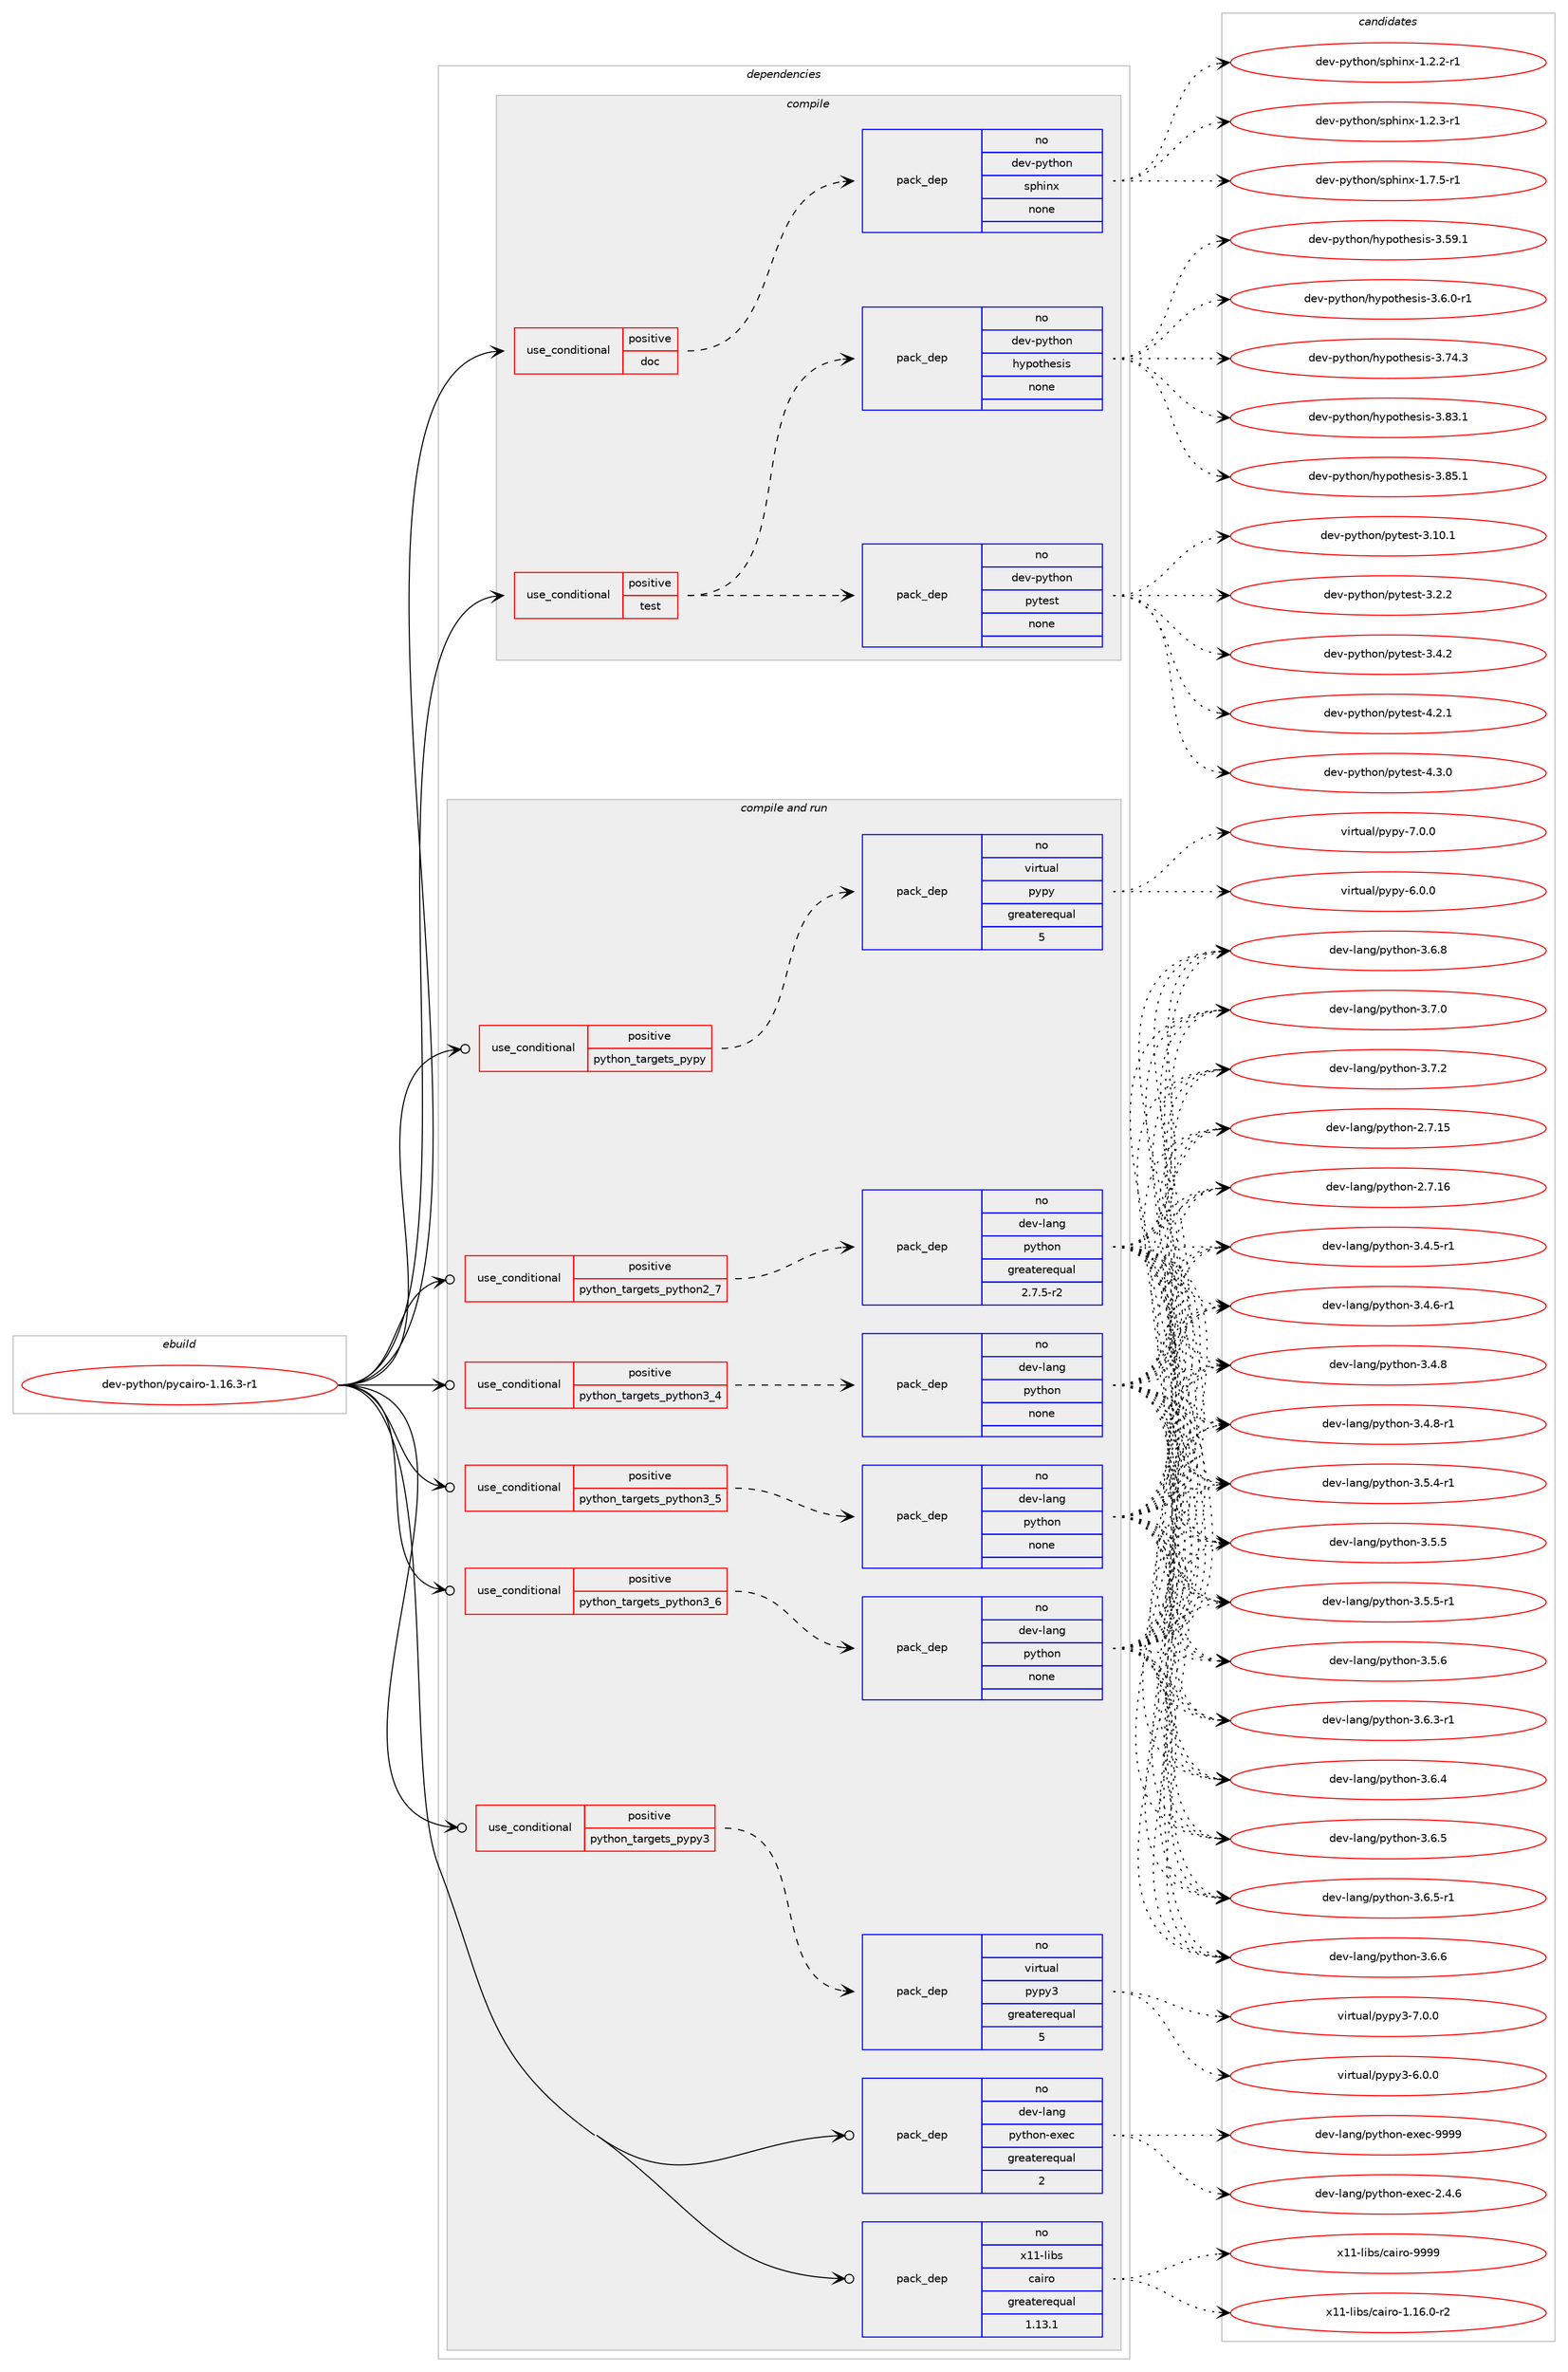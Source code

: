 digraph prolog {

# *************
# Graph options
# *************

newrank=true;
concentrate=true;
compound=true;
graph [rankdir=LR,fontname=Helvetica,fontsize=10,ranksep=1.5];#, ranksep=2.5, nodesep=0.2];
edge  [arrowhead=vee];
node  [fontname=Helvetica,fontsize=10];

# **********
# The ebuild
# **********

subgraph cluster_leftcol {
color=gray;
rank=same;
label=<<i>ebuild</i>>;
id [label="dev-python/pycairo-1.16.3-r1", color=red, width=4, href="../dev-python/pycairo-1.16.3-r1.svg"];
}

# ****************
# The dependencies
# ****************

subgraph cluster_midcol {
color=gray;
label=<<i>dependencies</i>>;
subgraph cluster_compile {
fillcolor="#eeeeee";
style=filled;
label=<<i>compile</i>>;
subgraph cond380300 {
dependency1427876 [label=<<TABLE BORDER="0" CELLBORDER="1" CELLSPACING="0" CELLPADDING="4"><TR><TD ROWSPAN="3" CELLPADDING="10">use_conditional</TD></TR><TR><TD>positive</TD></TR><TR><TD>doc</TD></TR></TABLE>>, shape=none, color=red];
subgraph pack1024262 {
dependency1427877 [label=<<TABLE BORDER="0" CELLBORDER="1" CELLSPACING="0" CELLPADDING="4" WIDTH="220"><TR><TD ROWSPAN="6" CELLPADDING="30">pack_dep</TD></TR><TR><TD WIDTH="110">no</TD></TR><TR><TD>dev-python</TD></TR><TR><TD>sphinx</TD></TR><TR><TD>none</TD></TR><TR><TD></TD></TR></TABLE>>, shape=none, color=blue];
}
dependency1427876:e -> dependency1427877:w [weight=20,style="dashed",arrowhead="vee"];
}
id:e -> dependency1427876:w [weight=20,style="solid",arrowhead="vee"];
subgraph cond380301 {
dependency1427878 [label=<<TABLE BORDER="0" CELLBORDER="1" CELLSPACING="0" CELLPADDING="4"><TR><TD ROWSPAN="3" CELLPADDING="10">use_conditional</TD></TR><TR><TD>positive</TD></TR><TR><TD>test</TD></TR></TABLE>>, shape=none, color=red];
subgraph pack1024263 {
dependency1427879 [label=<<TABLE BORDER="0" CELLBORDER="1" CELLSPACING="0" CELLPADDING="4" WIDTH="220"><TR><TD ROWSPAN="6" CELLPADDING="30">pack_dep</TD></TR><TR><TD WIDTH="110">no</TD></TR><TR><TD>dev-python</TD></TR><TR><TD>pytest</TD></TR><TR><TD>none</TD></TR><TR><TD></TD></TR></TABLE>>, shape=none, color=blue];
}
dependency1427878:e -> dependency1427879:w [weight=20,style="dashed",arrowhead="vee"];
subgraph pack1024264 {
dependency1427880 [label=<<TABLE BORDER="0" CELLBORDER="1" CELLSPACING="0" CELLPADDING="4" WIDTH="220"><TR><TD ROWSPAN="6" CELLPADDING="30">pack_dep</TD></TR><TR><TD WIDTH="110">no</TD></TR><TR><TD>dev-python</TD></TR><TR><TD>hypothesis</TD></TR><TR><TD>none</TD></TR><TR><TD></TD></TR></TABLE>>, shape=none, color=blue];
}
dependency1427878:e -> dependency1427880:w [weight=20,style="dashed",arrowhead="vee"];
}
id:e -> dependency1427878:w [weight=20,style="solid",arrowhead="vee"];
}
subgraph cluster_compileandrun {
fillcolor="#eeeeee";
style=filled;
label=<<i>compile and run</i>>;
subgraph cond380302 {
dependency1427881 [label=<<TABLE BORDER="0" CELLBORDER="1" CELLSPACING="0" CELLPADDING="4"><TR><TD ROWSPAN="3" CELLPADDING="10">use_conditional</TD></TR><TR><TD>positive</TD></TR><TR><TD>python_targets_pypy</TD></TR></TABLE>>, shape=none, color=red];
subgraph pack1024265 {
dependency1427882 [label=<<TABLE BORDER="0" CELLBORDER="1" CELLSPACING="0" CELLPADDING="4" WIDTH="220"><TR><TD ROWSPAN="6" CELLPADDING="30">pack_dep</TD></TR><TR><TD WIDTH="110">no</TD></TR><TR><TD>virtual</TD></TR><TR><TD>pypy</TD></TR><TR><TD>greaterequal</TD></TR><TR><TD>5</TD></TR></TABLE>>, shape=none, color=blue];
}
dependency1427881:e -> dependency1427882:w [weight=20,style="dashed",arrowhead="vee"];
}
id:e -> dependency1427881:w [weight=20,style="solid",arrowhead="odotvee"];
subgraph cond380303 {
dependency1427883 [label=<<TABLE BORDER="0" CELLBORDER="1" CELLSPACING="0" CELLPADDING="4"><TR><TD ROWSPAN="3" CELLPADDING="10">use_conditional</TD></TR><TR><TD>positive</TD></TR><TR><TD>python_targets_pypy3</TD></TR></TABLE>>, shape=none, color=red];
subgraph pack1024266 {
dependency1427884 [label=<<TABLE BORDER="0" CELLBORDER="1" CELLSPACING="0" CELLPADDING="4" WIDTH="220"><TR><TD ROWSPAN="6" CELLPADDING="30">pack_dep</TD></TR><TR><TD WIDTH="110">no</TD></TR><TR><TD>virtual</TD></TR><TR><TD>pypy3</TD></TR><TR><TD>greaterequal</TD></TR><TR><TD>5</TD></TR></TABLE>>, shape=none, color=blue];
}
dependency1427883:e -> dependency1427884:w [weight=20,style="dashed",arrowhead="vee"];
}
id:e -> dependency1427883:w [weight=20,style="solid",arrowhead="odotvee"];
subgraph cond380304 {
dependency1427885 [label=<<TABLE BORDER="0" CELLBORDER="1" CELLSPACING="0" CELLPADDING="4"><TR><TD ROWSPAN="3" CELLPADDING="10">use_conditional</TD></TR><TR><TD>positive</TD></TR><TR><TD>python_targets_python2_7</TD></TR></TABLE>>, shape=none, color=red];
subgraph pack1024267 {
dependency1427886 [label=<<TABLE BORDER="0" CELLBORDER="1" CELLSPACING="0" CELLPADDING="4" WIDTH="220"><TR><TD ROWSPAN="6" CELLPADDING="30">pack_dep</TD></TR><TR><TD WIDTH="110">no</TD></TR><TR><TD>dev-lang</TD></TR><TR><TD>python</TD></TR><TR><TD>greaterequal</TD></TR><TR><TD>2.7.5-r2</TD></TR></TABLE>>, shape=none, color=blue];
}
dependency1427885:e -> dependency1427886:w [weight=20,style="dashed",arrowhead="vee"];
}
id:e -> dependency1427885:w [weight=20,style="solid",arrowhead="odotvee"];
subgraph cond380305 {
dependency1427887 [label=<<TABLE BORDER="0" CELLBORDER="1" CELLSPACING="0" CELLPADDING="4"><TR><TD ROWSPAN="3" CELLPADDING="10">use_conditional</TD></TR><TR><TD>positive</TD></TR><TR><TD>python_targets_python3_4</TD></TR></TABLE>>, shape=none, color=red];
subgraph pack1024268 {
dependency1427888 [label=<<TABLE BORDER="0" CELLBORDER="1" CELLSPACING="0" CELLPADDING="4" WIDTH="220"><TR><TD ROWSPAN="6" CELLPADDING="30">pack_dep</TD></TR><TR><TD WIDTH="110">no</TD></TR><TR><TD>dev-lang</TD></TR><TR><TD>python</TD></TR><TR><TD>none</TD></TR><TR><TD></TD></TR></TABLE>>, shape=none, color=blue];
}
dependency1427887:e -> dependency1427888:w [weight=20,style="dashed",arrowhead="vee"];
}
id:e -> dependency1427887:w [weight=20,style="solid",arrowhead="odotvee"];
subgraph cond380306 {
dependency1427889 [label=<<TABLE BORDER="0" CELLBORDER="1" CELLSPACING="0" CELLPADDING="4"><TR><TD ROWSPAN="3" CELLPADDING="10">use_conditional</TD></TR><TR><TD>positive</TD></TR><TR><TD>python_targets_python3_5</TD></TR></TABLE>>, shape=none, color=red];
subgraph pack1024269 {
dependency1427890 [label=<<TABLE BORDER="0" CELLBORDER="1" CELLSPACING="0" CELLPADDING="4" WIDTH="220"><TR><TD ROWSPAN="6" CELLPADDING="30">pack_dep</TD></TR><TR><TD WIDTH="110">no</TD></TR><TR><TD>dev-lang</TD></TR><TR><TD>python</TD></TR><TR><TD>none</TD></TR><TR><TD></TD></TR></TABLE>>, shape=none, color=blue];
}
dependency1427889:e -> dependency1427890:w [weight=20,style="dashed",arrowhead="vee"];
}
id:e -> dependency1427889:w [weight=20,style="solid",arrowhead="odotvee"];
subgraph cond380307 {
dependency1427891 [label=<<TABLE BORDER="0" CELLBORDER="1" CELLSPACING="0" CELLPADDING="4"><TR><TD ROWSPAN="3" CELLPADDING="10">use_conditional</TD></TR><TR><TD>positive</TD></TR><TR><TD>python_targets_python3_6</TD></TR></TABLE>>, shape=none, color=red];
subgraph pack1024270 {
dependency1427892 [label=<<TABLE BORDER="0" CELLBORDER="1" CELLSPACING="0" CELLPADDING="4" WIDTH="220"><TR><TD ROWSPAN="6" CELLPADDING="30">pack_dep</TD></TR><TR><TD WIDTH="110">no</TD></TR><TR><TD>dev-lang</TD></TR><TR><TD>python</TD></TR><TR><TD>none</TD></TR><TR><TD></TD></TR></TABLE>>, shape=none, color=blue];
}
dependency1427891:e -> dependency1427892:w [weight=20,style="dashed",arrowhead="vee"];
}
id:e -> dependency1427891:w [weight=20,style="solid",arrowhead="odotvee"];
subgraph pack1024271 {
dependency1427893 [label=<<TABLE BORDER="0" CELLBORDER="1" CELLSPACING="0" CELLPADDING="4" WIDTH="220"><TR><TD ROWSPAN="6" CELLPADDING="30">pack_dep</TD></TR><TR><TD WIDTH="110">no</TD></TR><TR><TD>dev-lang</TD></TR><TR><TD>python-exec</TD></TR><TR><TD>greaterequal</TD></TR><TR><TD>2</TD></TR></TABLE>>, shape=none, color=blue];
}
id:e -> dependency1427893:w [weight=20,style="solid",arrowhead="odotvee"];
subgraph pack1024272 {
dependency1427894 [label=<<TABLE BORDER="0" CELLBORDER="1" CELLSPACING="0" CELLPADDING="4" WIDTH="220"><TR><TD ROWSPAN="6" CELLPADDING="30">pack_dep</TD></TR><TR><TD WIDTH="110">no</TD></TR><TR><TD>x11-libs</TD></TR><TR><TD>cairo</TD></TR><TR><TD>greaterequal</TD></TR><TR><TD>1.13.1</TD></TR></TABLE>>, shape=none, color=blue];
}
id:e -> dependency1427894:w [weight=20,style="solid",arrowhead="odotvee"];
}
subgraph cluster_run {
fillcolor="#eeeeee";
style=filled;
label=<<i>run</i>>;
}
}

# **************
# The candidates
# **************

subgraph cluster_choices {
rank=same;
color=gray;
label=<<i>candidates</i>>;

subgraph choice1024262 {
color=black;
nodesep=1;
choice10010111845112121116104111110471151121041051101204549465046504511449 [label="dev-python/sphinx-1.2.2-r1", color=red, width=4,href="../dev-python/sphinx-1.2.2-r1.svg"];
choice10010111845112121116104111110471151121041051101204549465046514511449 [label="dev-python/sphinx-1.2.3-r1", color=red, width=4,href="../dev-python/sphinx-1.2.3-r1.svg"];
choice10010111845112121116104111110471151121041051101204549465546534511449 [label="dev-python/sphinx-1.7.5-r1", color=red, width=4,href="../dev-python/sphinx-1.7.5-r1.svg"];
dependency1427877:e -> choice10010111845112121116104111110471151121041051101204549465046504511449:w [style=dotted,weight="100"];
dependency1427877:e -> choice10010111845112121116104111110471151121041051101204549465046514511449:w [style=dotted,weight="100"];
dependency1427877:e -> choice10010111845112121116104111110471151121041051101204549465546534511449:w [style=dotted,weight="100"];
}
subgraph choice1024263 {
color=black;
nodesep=1;
choice100101118451121211161041111104711212111610111511645514649484649 [label="dev-python/pytest-3.10.1", color=red, width=4,href="../dev-python/pytest-3.10.1.svg"];
choice1001011184511212111610411111047112121116101115116455146504650 [label="dev-python/pytest-3.2.2", color=red, width=4,href="../dev-python/pytest-3.2.2.svg"];
choice1001011184511212111610411111047112121116101115116455146524650 [label="dev-python/pytest-3.4.2", color=red, width=4,href="../dev-python/pytest-3.4.2.svg"];
choice1001011184511212111610411111047112121116101115116455246504649 [label="dev-python/pytest-4.2.1", color=red, width=4,href="../dev-python/pytest-4.2.1.svg"];
choice1001011184511212111610411111047112121116101115116455246514648 [label="dev-python/pytest-4.3.0", color=red, width=4,href="../dev-python/pytest-4.3.0.svg"];
dependency1427879:e -> choice100101118451121211161041111104711212111610111511645514649484649:w [style=dotted,weight="100"];
dependency1427879:e -> choice1001011184511212111610411111047112121116101115116455146504650:w [style=dotted,weight="100"];
dependency1427879:e -> choice1001011184511212111610411111047112121116101115116455146524650:w [style=dotted,weight="100"];
dependency1427879:e -> choice1001011184511212111610411111047112121116101115116455246504649:w [style=dotted,weight="100"];
dependency1427879:e -> choice1001011184511212111610411111047112121116101115116455246514648:w [style=dotted,weight="100"];
}
subgraph choice1024264 {
color=black;
nodesep=1;
choice100101118451121211161041111104710412111211111610410111510511545514653574649 [label="dev-python/hypothesis-3.59.1", color=red, width=4,href="../dev-python/hypothesis-3.59.1.svg"];
choice10010111845112121116104111110471041211121111161041011151051154551465446484511449 [label="dev-python/hypothesis-3.6.0-r1", color=red, width=4,href="../dev-python/hypothesis-3.6.0-r1.svg"];
choice100101118451121211161041111104710412111211111610410111510511545514655524651 [label="dev-python/hypothesis-3.74.3", color=red, width=4,href="../dev-python/hypothesis-3.74.3.svg"];
choice100101118451121211161041111104710412111211111610410111510511545514656514649 [label="dev-python/hypothesis-3.83.1", color=red, width=4,href="../dev-python/hypothesis-3.83.1.svg"];
choice100101118451121211161041111104710412111211111610410111510511545514656534649 [label="dev-python/hypothesis-3.85.1", color=red, width=4,href="../dev-python/hypothesis-3.85.1.svg"];
dependency1427880:e -> choice100101118451121211161041111104710412111211111610410111510511545514653574649:w [style=dotted,weight="100"];
dependency1427880:e -> choice10010111845112121116104111110471041211121111161041011151051154551465446484511449:w [style=dotted,weight="100"];
dependency1427880:e -> choice100101118451121211161041111104710412111211111610410111510511545514655524651:w [style=dotted,weight="100"];
dependency1427880:e -> choice100101118451121211161041111104710412111211111610410111510511545514656514649:w [style=dotted,weight="100"];
dependency1427880:e -> choice100101118451121211161041111104710412111211111610410111510511545514656534649:w [style=dotted,weight="100"];
}
subgraph choice1024265 {
color=black;
nodesep=1;
choice1181051141161179710847112121112121455446484648 [label="virtual/pypy-6.0.0", color=red, width=4,href="../virtual/pypy-6.0.0.svg"];
choice1181051141161179710847112121112121455546484648 [label="virtual/pypy-7.0.0", color=red, width=4,href="../virtual/pypy-7.0.0.svg"];
dependency1427882:e -> choice1181051141161179710847112121112121455446484648:w [style=dotted,weight="100"];
dependency1427882:e -> choice1181051141161179710847112121112121455546484648:w [style=dotted,weight="100"];
}
subgraph choice1024266 {
color=black;
nodesep=1;
choice118105114116117971084711212111212151455446484648 [label="virtual/pypy3-6.0.0", color=red, width=4,href="../virtual/pypy3-6.0.0.svg"];
choice118105114116117971084711212111212151455546484648 [label="virtual/pypy3-7.0.0", color=red, width=4,href="../virtual/pypy3-7.0.0.svg"];
dependency1427884:e -> choice118105114116117971084711212111212151455446484648:w [style=dotted,weight="100"];
dependency1427884:e -> choice118105114116117971084711212111212151455546484648:w [style=dotted,weight="100"];
}
subgraph choice1024267 {
color=black;
nodesep=1;
choice10010111845108971101034711212111610411111045504655464953 [label="dev-lang/python-2.7.15", color=red, width=4,href="../dev-lang/python-2.7.15.svg"];
choice10010111845108971101034711212111610411111045504655464954 [label="dev-lang/python-2.7.16", color=red, width=4,href="../dev-lang/python-2.7.16.svg"];
choice1001011184510897110103471121211161041111104551465246534511449 [label="dev-lang/python-3.4.5-r1", color=red, width=4,href="../dev-lang/python-3.4.5-r1.svg"];
choice1001011184510897110103471121211161041111104551465246544511449 [label="dev-lang/python-3.4.6-r1", color=red, width=4,href="../dev-lang/python-3.4.6-r1.svg"];
choice100101118451089711010347112121116104111110455146524656 [label="dev-lang/python-3.4.8", color=red, width=4,href="../dev-lang/python-3.4.8.svg"];
choice1001011184510897110103471121211161041111104551465246564511449 [label="dev-lang/python-3.4.8-r1", color=red, width=4,href="../dev-lang/python-3.4.8-r1.svg"];
choice1001011184510897110103471121211161041111104551465346524511449 [label="dev-lang/python-3.5.4-r1", color=red, width=4,href="../dev-lang/python-3.5.4-r1.svg"];
choice100101118451089711010347112121116104111110455146534653 [label="dev-lang/python-3.5.5", color=red, width=4,href="../dev-lang/python-3.5.5.svg"];
choice1001011184510897110103471121211161041111104551465346534511449 [label="dev-lang/python-3.5.5-r1", color=red, width=4,href="../dev-lang/python-3.5.5-r1.svg"];
choice100101118451089711010347112121116104111110455146534654 [label="dev-lang/python-3.5.6", color=red, width=4,href="../dev-lang/python-3.5.6.svg"];
choice1001011184510897110103471121211161041111104551465446514511449 [label="dev-lang/python-3.6.3-r1", color=red, width=4,href="../dev-lang/python-3.6.3-r1.svg"];
choice100101118451089711010347112121116104111110455146544652 [label="dev-lang/python-3.6.4", color=red, width=4,href="../dev-lang/python-3.6.4.svg"];
choice100101118451089711010347112121116104111110455146544653 [label="dev-lang/python-3.6.5", color=red, width=4,href="../dev-lang/python-3.6.5.svg"];
choice1001011184510897110103471121211161041111104551465446534511449 [label="dev-lang/python-3.6.5-r1", color=red, width=4,href="../dev-lang/python-3.6.5-r1.svg"];
choice100101118451089711010347112121116104111110455146544654 [label="dev-lang/python-3.6.6", color=red, width=4,href="../dev-lang/python-3.6.6.svg"];
choice100101118451089711010347112121116104111110455146544656 [label="dev-lang/python-3.6.8", color=red, width=4,href="../dev-lang/python-3.6.8.svg"];
choice100101118451089711010347112121116104111110455146554648 [label="dev-lang/python-3.7.0", color=red, width=4,href="../dev-lang/python-3.7.0.svg"];
choice100101118451089711010347112121116104111110455146554650 [label="dev-lang/python-3.7.2", color=red, width=4,href="../dev-lang/python-3.7.2.svg"];
dependency1427886:e -> choice10010111845108971101034711212111610411111045504655464953:w [style=dotted,weight="100"];
dependency1427886:e -> choice10010111845108971101034711212111610411111045504655464954:w [style=dotted,weight="100"];
dependency1427886:e -> choice1001011184510897110103471121211161041111104551465246534511449:w [style=dotted,weight="100"];
dependency1427886:e -> choice1001011184510897110103471121211161041111104551465246544511449:w [style=dotted,weight="100"];
dependency1427886:e -> choice100101118451089711010347112121116104111110455146524656:w [style=dotted,weight="100"];
dependency1427886:e -> choice1001011184510897110103471121211161041111104551465246564511449:w [style=dotted,weight="100"];
dependency1427886:e -> choice1001011184510897110103471121211161041111104551465346524511449:w [style=dotted,weight="100"];
dependency1427886:e -> choice100101118451089711010347112121116104111110455146534653:w [style=dotted,weight="100"];
dependency1427886:e -> choice1001011184510897110103471121211161041111104551465346534511449:w [style=dotted,weight="100"];
dependency1427886:e -> choice100101118451089711010347112121116104111110455146534654:w [style=dotted,weight="100"];
dependency1427886:e -> choice1001011184510897110103471121211161041111104551465446514511449:w [style=dotted,weight="100"];
dependency1427886:e -> choice100101118451089711010347112121116104111110455146544652:w [style=dotted,weight="100"];
dependency1427886:e -> choice100101118451089711010347112121116104111110455146544653:w [style=dotted,weight="100"];
dependency1427886:e -> choice1001011184510897110103471121211161041111104551465446534511449:w [style=dotted,weight="100"];
dependency1427886:e -> choice100101118451089711010347112121116104111110455146544654:w [style=dotted,weight="100"];
dependency1427886:e -> choice100101118451089711010347112121116104111110455146544656:w [style=dotted,weight="100"];
dependency1427886:e -> choice100101118451089711010347112121116104111110455146554648:w [style=dotted,weight="100"];
dependency1427886:e -> choice100101118451089711010347112121116104111110455146554650:w [style=dotted,weight="100"];
}
subgraph choice1024268 {
color=black;
nodesep=1;
choice10010111845108971101034711212111610411111045504655464953 [label="dev-lang/python-2.7.15", color=red, width=4,href="../dev-lang/python-2.7.15.svg"];
choice10010111845108971101034711212111610411111045504655464954 [label="dev-lang/python-2.7.16", color=red, width=4,href="../dev-lang/python-2.7.16.svg"];
choice1001011184510897110103471121211161041111104551465246534511449 [label="dev-lang/python-3.4.5-r1", color=red, width=4,href="../dev-lang/python-3.4.5-r1.svg"];
choice1001011184510897110103471121211161041111104551465246544511449 [label="dev-lang/python-3.4.6-r1", color=red, width=4,href="../dev-lang/python-3.4.6-r1.svg"];
choice100101118451089711010347112121116104111110455146524656 [label="dev-lang/python-3.4.8", color=red, width=4,href="../dev-lang/python-3.4.8.svg"];
choice1001011184510897110103471121211161041111104551465246564511449 [label="dev-lang/python-3.4.8-r1", color=red, width=4,href="../dev-lang/python-3.4.8-r1.svg"];
choice1001011184510897110103471121211161041111104551465346524511449 [label="dev-lang/python-3.5.4-r1", color=red, width=4,href="../dev-lang/python-3.5.4-r1.svg"];
choice100101118451089711010347112121116104111110455146534653 [label="dev-lang/python-3.5.5", color=red, width=4,href="../dev-lang/python-3.5.5.svg"];
choice1001011184510897110103471121211161041111104551465346534511449 [label="dev-lang/python-3.5.5-r1", color=red, width=4,href="../dev-lang/python-3.5.5-r1.svg"];
choice100101118451089711010347112121116104111110455146534654 [label="dev-lang/python-3.5.6", color=red, width=4,href="../dev-lang/python-3.5.6.svg"];
choice1001011184510897110103471121211161041111104551465446514511449 [label="dev-lang/python-3.6.3-r1", color=red, width=4,href="../dev-lang/python-3.6.3-r1.svg"];
choice100101118451089711010347112121116104111110455146544652 [label="dev-lang/python-3.6.4", color=red, width=4,href="../dev-lang/python-3.6.4.svg"];
choice100101118451089711010347112121116104111110455146544653 [label="dev-lang/python-3.6.5", color=red, width=4,href="../dev-lang/python-3.6.5.svg"];
choice1001011184510897110103471121211161041111104551465446534511449 [label="dev-lang/python-3.6.5-r1", color=red, width=4,href="../dev-lang/python-3.6.5-r1.svg"];
choice100101118451089711010347112121116104111110455146544654 [label="dev-lang/python-3.6.6", color=red, width=4,href="../dev-lang/python-3.6.6.svg"];
choice100101118451089711010347112121116104111110455146544656 [label="dev-lang/python-3.6.8", color=red, width=4,href="../dev-lang/python-3.6.8.svg"];
choice100101118451089711010347112121116104111110455146554648 [label="dev-lang/python-3.7.0", color=red, width=4,href="../dev-lang/python-3.7.0.svg"];
choice100101118451089711010347112121116104111110455146554650 [label="dev-lang/python-3.7.2", color=red, width=4,href="../dev-lang/python-3.7.2.svg"];
dependency1427888:e -> choice10010111845108971101034711212111610411111045504655464953:w [style=dotted,weight="100"];
dependency1427888:e -> choice10010111845108971101034711212111610411111045504655464954:w [style=dotted,weight="100"];
dependency1427888:e -> choice1001011184510897110103471121211161041111104551465246534511449:w [style=dotted,weight="100"];
dependency1427888:e -> choice1001011184510897110103471121211161041111104551465246544511449:w [style=dotted,weight="100"];
dependency1427888:e -> choice100101118451089711010347112121116104111110455146524656:w [style=dotted,weight="100"];
dependency1427888:e -> choice1001011184510897110103471121211161041111104551465246564511449:w [style=dotted,weight="100"];
dependency1427888:e -> choice1001011184510897110103471121211161041111104551465346524511449:w [style=dotted,weight="100"];
dependency1427888:e -> choice100101118451089711010347112121116104111110455146534653:w [style=dotted,weight="100"];
dependency1427888:e -> choice1001011184510897110103471121211161041111104551465346534511449:w [style=dotted,weight="100"];
dependency1427888:e -> choice100101118451089711010347112121116104111110455146534654:w [style=dotted,weight="100"];
dependency1427888:e -> choice1001011184510897110103471121211161041111104551465446514511449:w [style=dotted,weight="100"];
dependency1427888:e -> choice100101118451089711010347112121116104111110455146544652:w [style=dotted,weight="100"];
dependency1427888:e -> choice100101118451089711010347112121116104111110455146544653:w [style=dotted,weight="100"];
dependency1427888:e -> choice1001011184510897110103471121211161041111104551465446534511449:w [style=dotted,weight="100"];
dependency1427888:e -> choice100101118451089711010347112121116104111110455146544654:w [style=dotted,weight="100"];
dependency1427888:e -> choice100101118451089711010347112121116104111110455146544656:w [style=dotted,weight="100"];
dependency1427888:e -> choice100101118451089711010347112121116104111110455146554648:w [style=dotted,weight="100"];
dependency1427888:e -> choice100101118451089711010347112121116104111110455146554650:w [style=dotted,weight="100"];
}
subgraph choice1024269 {
color=black;
nodesep=1;
choice10010111845108971101034711212111610411111045504655464953 [label="dev-lang/python-2.7.15", color=red, width=4,href="../dev-lang/python-2.7.15.svg"];
choice10010111845108971101034711212111610411111045504655464954 [label="dev-lang/python-2.7.16", color=red, width=4,href="../dev-lang/python-2.7.16.svg"];
choice1001011184510897110103471121211161041111104551465246534511449 [label="dev-lang/python-3.4.5-r1", color=red, width=4,href="../dev-lang/python-3.4.5-r1.svg"];
choice1001011184510897110103471121211161041111104551465246544511449 [label="dev-lang/python-3.4.6-r1", color=red, width=4,href="../dev-lang/python-3.4.6-r1.svg"];
choice100101118451089711010347112121116104111110455146524656 [label="dev-lang/python-3.4.8", color=red, width=4,href="../dev-lang/python-3.4.8.svg"];
choice1001011184510897110103471121211161041111104551465246564511449 [label="dev-lang/python-3.4.8-r1", color=red, width=4,href="../dev-lang/python-3.4.8-r1.svg"];
choice1001011184510897110103471121211161041111104551465346524511449 [label="dev-lang/python-3.5.4-r1", color=red, width=4,href="../dev-lang/python-3.5.4-r1.svg"];
choice100101118451089711010347112121116104111110455146534653 [label="dev-lang/python-3.5.5", color=red, width=4,href="../dev-lang/python-3.5.5.svg"];
choice1001011184510897110103471121211161041111104551465346534511449 [label="dev-lang/python-3.5.5-r1", color=red, width=4,href="../dev-lang/python-3.5.5-r1.svg"];
choice100101118451089711010347112121116104111110455146534654 [label="dev-lang/python-3.5.6", color=red, width=4,href="../dev-lang/python-3.5.6.svg"];
choice1001011184510897110103471121211161041111104551465446514511449 [label="dev-lang/python-3.6.3-r1", color=red, width=4,href="../dev-lang/python-3.6.3-r1.svg"];
choice100101118451089711010347112121116104111110455146544652 [label="dev-lang/python-3.6.4", color=red, width=4,href="../dev-lang/python-3.6.4.svg"];
choice100101118451089711010347112121116104111110455146544653 [label="dev-lang/python-3.6.5", color=red, width=4,href="../dev-lang/python-3.6.5.svg"];
choice1001011184510897110103471121211161041111104551465446534511449 [label="dev-lang/python-3.6.5-r1", color=red, width=4,href="../dev-lang/python-3.6.5-r1.svg"];
choice100101118451089711010347112121116104111110455146544654 [label="dev-lang/python-3.6.6", color=red, width=4,href="../dev-lang/python-3.6.6.svg"];
choice100101118451089711010347112121116104111110455146544656 [label="dev-lang/python-3.6.8", color=red, width=4,href="../dev-lang/python-3.6.8.svg"];
choice100101118451089711010347112121116104111110455146554648 [label="dev-lang/python-3.7.0", color=red, width=4,href="../dev-lang/python-3.7.0.svg"];
choice100101118451089711010347112121116104111110455146554650 [label="dev-lang/python-3.7.2", color=red, width=4,href="../dev-lang/python-3.7.2.svg"];
dependency1427890:e -> choice10010111845108971101034711212111610411111045504655464953:w [style=dotted,weight="100"];
dependency1427890:e -> choice10010111845108971101034711212111610411111045504655464954:w [style=dotted,weight="100"];
dependency1427890:e -> choice1001011184510897110103471121211161041111104551465246534511449:w [style=dotted,weight="100"];
dependency1427890:e -> choice1001011184510897110103471121211161041111104551465246544511449:w [style=dotted,weight="100"];
dependency1427890:e -> choice100101118451089711010347112121116104111110455146524656:w [style=dotted,weight="100"];
dependency1427890:e -> choice1001011184510897110103471121211161041111104551465246564511449:w [style=dotted,weight="100"];
dependency1427890:e -> choice1001011184510897110103471121211161041111104551465346524511449:w [style=dotted,weight="100"];
dependency1427890:e -> choice100101118451089711010347112121116104111110455146534653:w [style=dotted,weight="100"];
dependency1427890:e -> choice1001011184510897110103471121211161041111104551465346534511449:w [style=dotted,weight="100"];
dependency1427890:e -> choice100101118451089711010347112121116104111110455146534654:w [style=dotted,weight="100"];
dependency1427890:e -> choice1001011184510897110103471121211161041111104551465446514511449:w [style=dotted,weight="100"];
dependency1427890:e -> choice100101118451089711010347112121116104111110455146544652:w [style=dotted,weight="100"];
dependency1427890:e -> choice100101118451089711010347112121116104111110455146544653:w [style=dotted,weight="100"];
dependency1427890:e -> choice1001011184510897110103471121211161041111104551465446534511449:w [style=dotted,weight="100"];
dependency1427890:e -> choice100101118451089711010347112121116104111110455146544654:w [style=dotted,weight="100"];
dependency1427890:e -> choice100101118451089711010347112121116104111110455146544656:w [style=dotted,weight="100"];
dependency1427890:e -> choice100101118451089711010347112121116104111110455146554648:w [style=dotted,weight="100"];
dependency1427890:e -> choice100101118451089711010347112121116104111110455146554650:w [style=dotted,weight="100"];
}
subgraph choice1024270 {
color=black;
nodesep=1;
choice10010111845108971101034711212111610411111045504655464953 [label="dev-lang/python-2.7.15", color=red, width=4,href="../dev-lang/python-2.7.15.svg"];
choice10010111845108971101034711212111610411111045504655464954 [label="dev-lang/python-2.7.16", color=red, width=4,href="../dev-lang/python-2.7.16.svg"];
choice1001011184510897110103471121211161041111104551465246534511449 [label="dev-lang/python-3.4.5-r1", color=red, width=4,href="../dev-lang/python-3.4.5-r1.svg"];
choice1001011184510897110103471121211161041111104551465246544511449 [label="dev-lang/python-3.4.6-r1", color=red, width=4,href="../dev-lang/python-3.4.6-r1.svg"];
choice100101118451089711010347112121116104111110455146524656 [label="dev-lang/python-3.4.8", color=red, width=4,href="../dev-lang/python-3.4.8.svg"];
choice1001011184510897110103471121211161041111104551465246564511449 [label="dev-lang/python-3.4.8-r1", color=red, width=4,href="../dev-lang/python-3.4.8-r1.svg"];
choice1001011184510897110103471121211161041111104551465346524511449 [label="dev-lang/python-3.5.4-r1", color=red, width=4,href="../dev-lang/python-3.5.4-r1.svg"];
choice100101118451089711010347112121116104111110455146534653 [label="dev-lang/python-3.5.5", color=red, width=4,href="../dev-lang/python-3.5.5.svg"];
choice1001011184510897110103471121211161041111104551465346534511449 [label="dev-lang/python-3.5.5-r1", color=red, width=4,href="../dev-lang/python-3.5.5-r1.svg"];
choice100101118451089711010347112121116104111110455146534654 [label="dev-lang/python-3.5.6", color=red, width=4,href="../dev-lang/python-3.5.6.svg"];
choice1001011184510897110103471121211161041111104551465446514511449 [label="dev-lang/python-3.6.3-r1", color=red, width=4,href="../dev-lang/python-3.6.3-r1.svg"];
choice100101118451089711010347112121116104111110455146544652 [label="dev-lang/python-3.6.4", color=red, width=4,href="../dev-lang/python-3.6.4.svg"];
choice100101118451089711010347112121116104111110455146544653 [label="dev-lang/python-3.6.5", color=red, width=4,href="../dev-lang/python-3.6.5.svg"];
choice1001011184510897110103471121211161041111104551465446534511449 [label="dev-lang/python-3.6.5-r1", color=red, width=4,href="../dev-lang/python-3.6.5-r1.svg"];
choice100101118451089711010347112121116104111110455146544654 [label="dev-lang/python-3.6.6", color=red, width=4,href="../dev-lang/python-3.6.6.svg"];
choice100101118451089711010347112121116104111110455146544656 [label="dev-lang/python-3.6.8", color=red, width=4,href="../dev-lang/python-3.6.8.svg"];
choice100101118451089711010347112121116104111110455146554648 [label="dev-lang/python-3.7.0", color=red, width=4,href="../dev-lang/python-3.7.0.svg"];
choice100101118451089711010347112121116104111110455146554650 [label="dev-lang/python-3.7.2", color=red, width=4,href="../dev-lang/python-3.7.2.svg"];
dependency1427892:e -> choice10010111845108971101034711212111610411111045504655464953:w [style=dotted,weight="100"];
dependency1427892:e -> choice10010111845108971101034711212111610411111045504655464954:w [style=dotted,weight="100"];
dependency1427892:e -> choice1001011184510897110103471121211161041111104551465246534511449:w [style=dotted,weight="100"];
dependency1427892:e -> choice1001011184510897110103471121211161041111104551465246544511449:w [style=dotted,weight="100"];
dependency1427892:e -> choice100101118451089711010347112121116104111110455146524656:w [style=dotted,weight="100"];
dependency1427892:e -> choice1001011184510897110103471121211161041111104551465246564511449:w [style=dotted,weight="100"];
dependency1427892:e -> choice1001011184510897110103471121211161041111104551465346524511449:w [style=dotted,weight="100"];
dependency1427892:e -> choice100101118451089711010347112121116104111110455146534653:w [style=dotted,weight="100"];
dependency1427892:e -> choice1001011184510897110103471121211161041111104551465346534511449:w [style=dotted,weight="100"];
dependency1427892:e -> choice100101118451089711010347112121116104111110455146534654:w [style=dotted,weight="100"];
dependency1427892:e -> choice1001011184510897110103471121211161041111104551465446514511449:w [style=dotted,weight="100"];
dependency1427892:e -> choice100101118451089711010347112121116104111110455146544652:w [style=dotted,weight="100"];
dependency1427892:e -> choice100101118451089711010347112121116104111110455146544653:w [style=dotted,weight="100"];
dependency1427892:e -> choice1001011184510897110103471121211161041111104551465446534511449:w [style=dotted,weight="100"];
dependency1427892:e -> choice100101118451089711010347112121116104111110455146544654:w [style=dotted,weight="100"];
dependency1427892:e -> choice100101118451089711010347112121116104111110455146544656:w [style=dotted,weight="100"];
dependency1427892:e -> choice100101118451089711010347112121116104111110455146554648:w [style=dotted,weight="100"];
dependency1427892:e -> choice100101118451089711010347112121116104111110455146554650:w [style=dotted,weight="100"];
}
subgraph choice1024271 {
color=black;
nodesep=1;
choice1001011184510897110103471121211161041111104510112010199455046524654 [label="dev-lang/python-exec-2.4.6", color=red, width=4,href="../dev-lang/python-exec-2.4.6.svg"];
choice10010111845108971101034711212111610411111045101120101994557575757 [label="dev-lang/python-exec-9999", color=red, width=4,href="../dev-lang/python-exec-9999.svg"];
dependency1427893:e -> choice1001011184510897110103471121211161041111104510112010199455046524654:w [style=dotted,weight="100"];
dependency1427893:e -> choice10010111845108971101034711212111610411111045101120101994557575757:w [style=dotted,weight="100"];
}
subgraph choice1024272 {
color=black;
nodesep=1;
choice12049494510810598115479997105114111454946495446484511450 [label="x11-libs/cairo-1.16.0-r2", color=red, width=4,href="../x11-libs/cairo-1.16.0-r2.svg"];
choice120494945108105981154799971051141114557575757 [label="x11-libs/cairo-9999", color=red, width=4,href="../x11-libs/cairo-9999.svg"];
dependency1427894:e -> choice12049494510810598115479997105114111454946495446484511450:w [style=dotted,weight="100"];
dependency1427894:e -> choice120494945108105981154799971051141114557575757:w [style=dotted,weight="100"];
}
}

}
